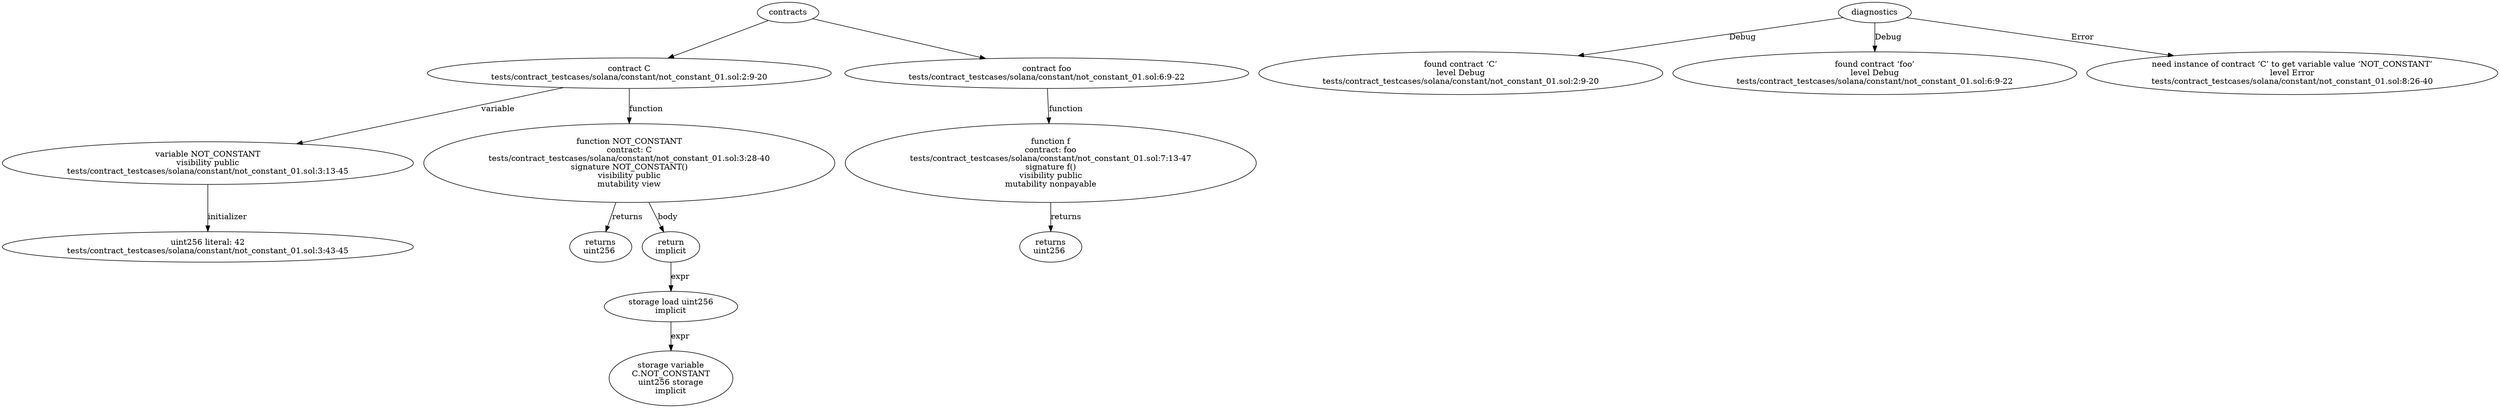strict digraph "tests/contract_testcases/solana/constant/not_constant_01.sol" {
	contract [label="contract C\ntests/contract_testcases/solana/constant/not_constant_01.sol:2:9-20"]
	var [label="variable NOT_CONSTANT\nvisibility public\ntests/contract_testcases/solana/constant/not_constant_01.sol:3:13-45"]
	number_literal [label="uint256 literal: 42\ntests/contract_testcases/solana/constant/not_constant_01.sol:3:43-45"]
	NOT_CONSTANT [label="function NOT_CONSTANT\ncontract: C\ntests/contract_testcases/solana/constant/not_constant_01.sol:3:28-40\nsignature NOT_CONSTANT()\nvisibility public\nmutability view"]
	returns [label="returns\nuint256 "]
	return [label="return\nimplicit"]
	storage_load [label="storage load uint256\nimplicit"]
	storage_var [label="storage variable\nC.NOT_CONSTANT\nuint256 storage\nimplicit"]
	contract_10 [label="contract foo\ntests/contract_testcases/solana/constant/not_constant_01.sol:6:9-22"]
	f [label="function f\ncontract: foo\ntests/contract_testcases/solana/constant/not_constant_01.sol:7:13-47\nsignature f()\nvisibility public\nmutability nonpayable"]
	returns_12 [label="returns\nuint256 "]
	diagnostic [label="found contract ‘C’\nlevel Debug\ntests/contract_testcases/solana/constant/not_constant_01.sol:2:9-20"]
	diagnostic_15 [label="found contract ‘foo’\nlevel Debug\ntests/contract_testcases/solana/constant/not_constant_01.sol:6:9-22"]
	diagnostic_16 [label="need instance of contract ‘C’ to get variable value ‘NOT_CONSTANT’\nlevel Error\ntests/contract_testcases/solana/constant/not_constant_01.sol:8:26-40"]
	contracts -> contract
	contract -> var [label="variable"]
	var -> number_literal [label="initializer"]
	contract -> NOT_CONSTANT [label="function"]
	NOT_CONSTANT -> returns [label="returns"]
	NOT_CONSTANT -> return [label="body"]
	return -> storage_load [label="expr"]
	storage_load -> storage_var [label="expr"]
	contracts -> contract_10
	contract_10 -> f [label="function"]
	f -> returns_12 [label="returns"]
	diagnostics -> diagnostic [label="Debug"]
	diagnostics -> diagnostic_15 [label="Debug"]
	diagnostics -> diagnostic_16 [label="Error"]
}
